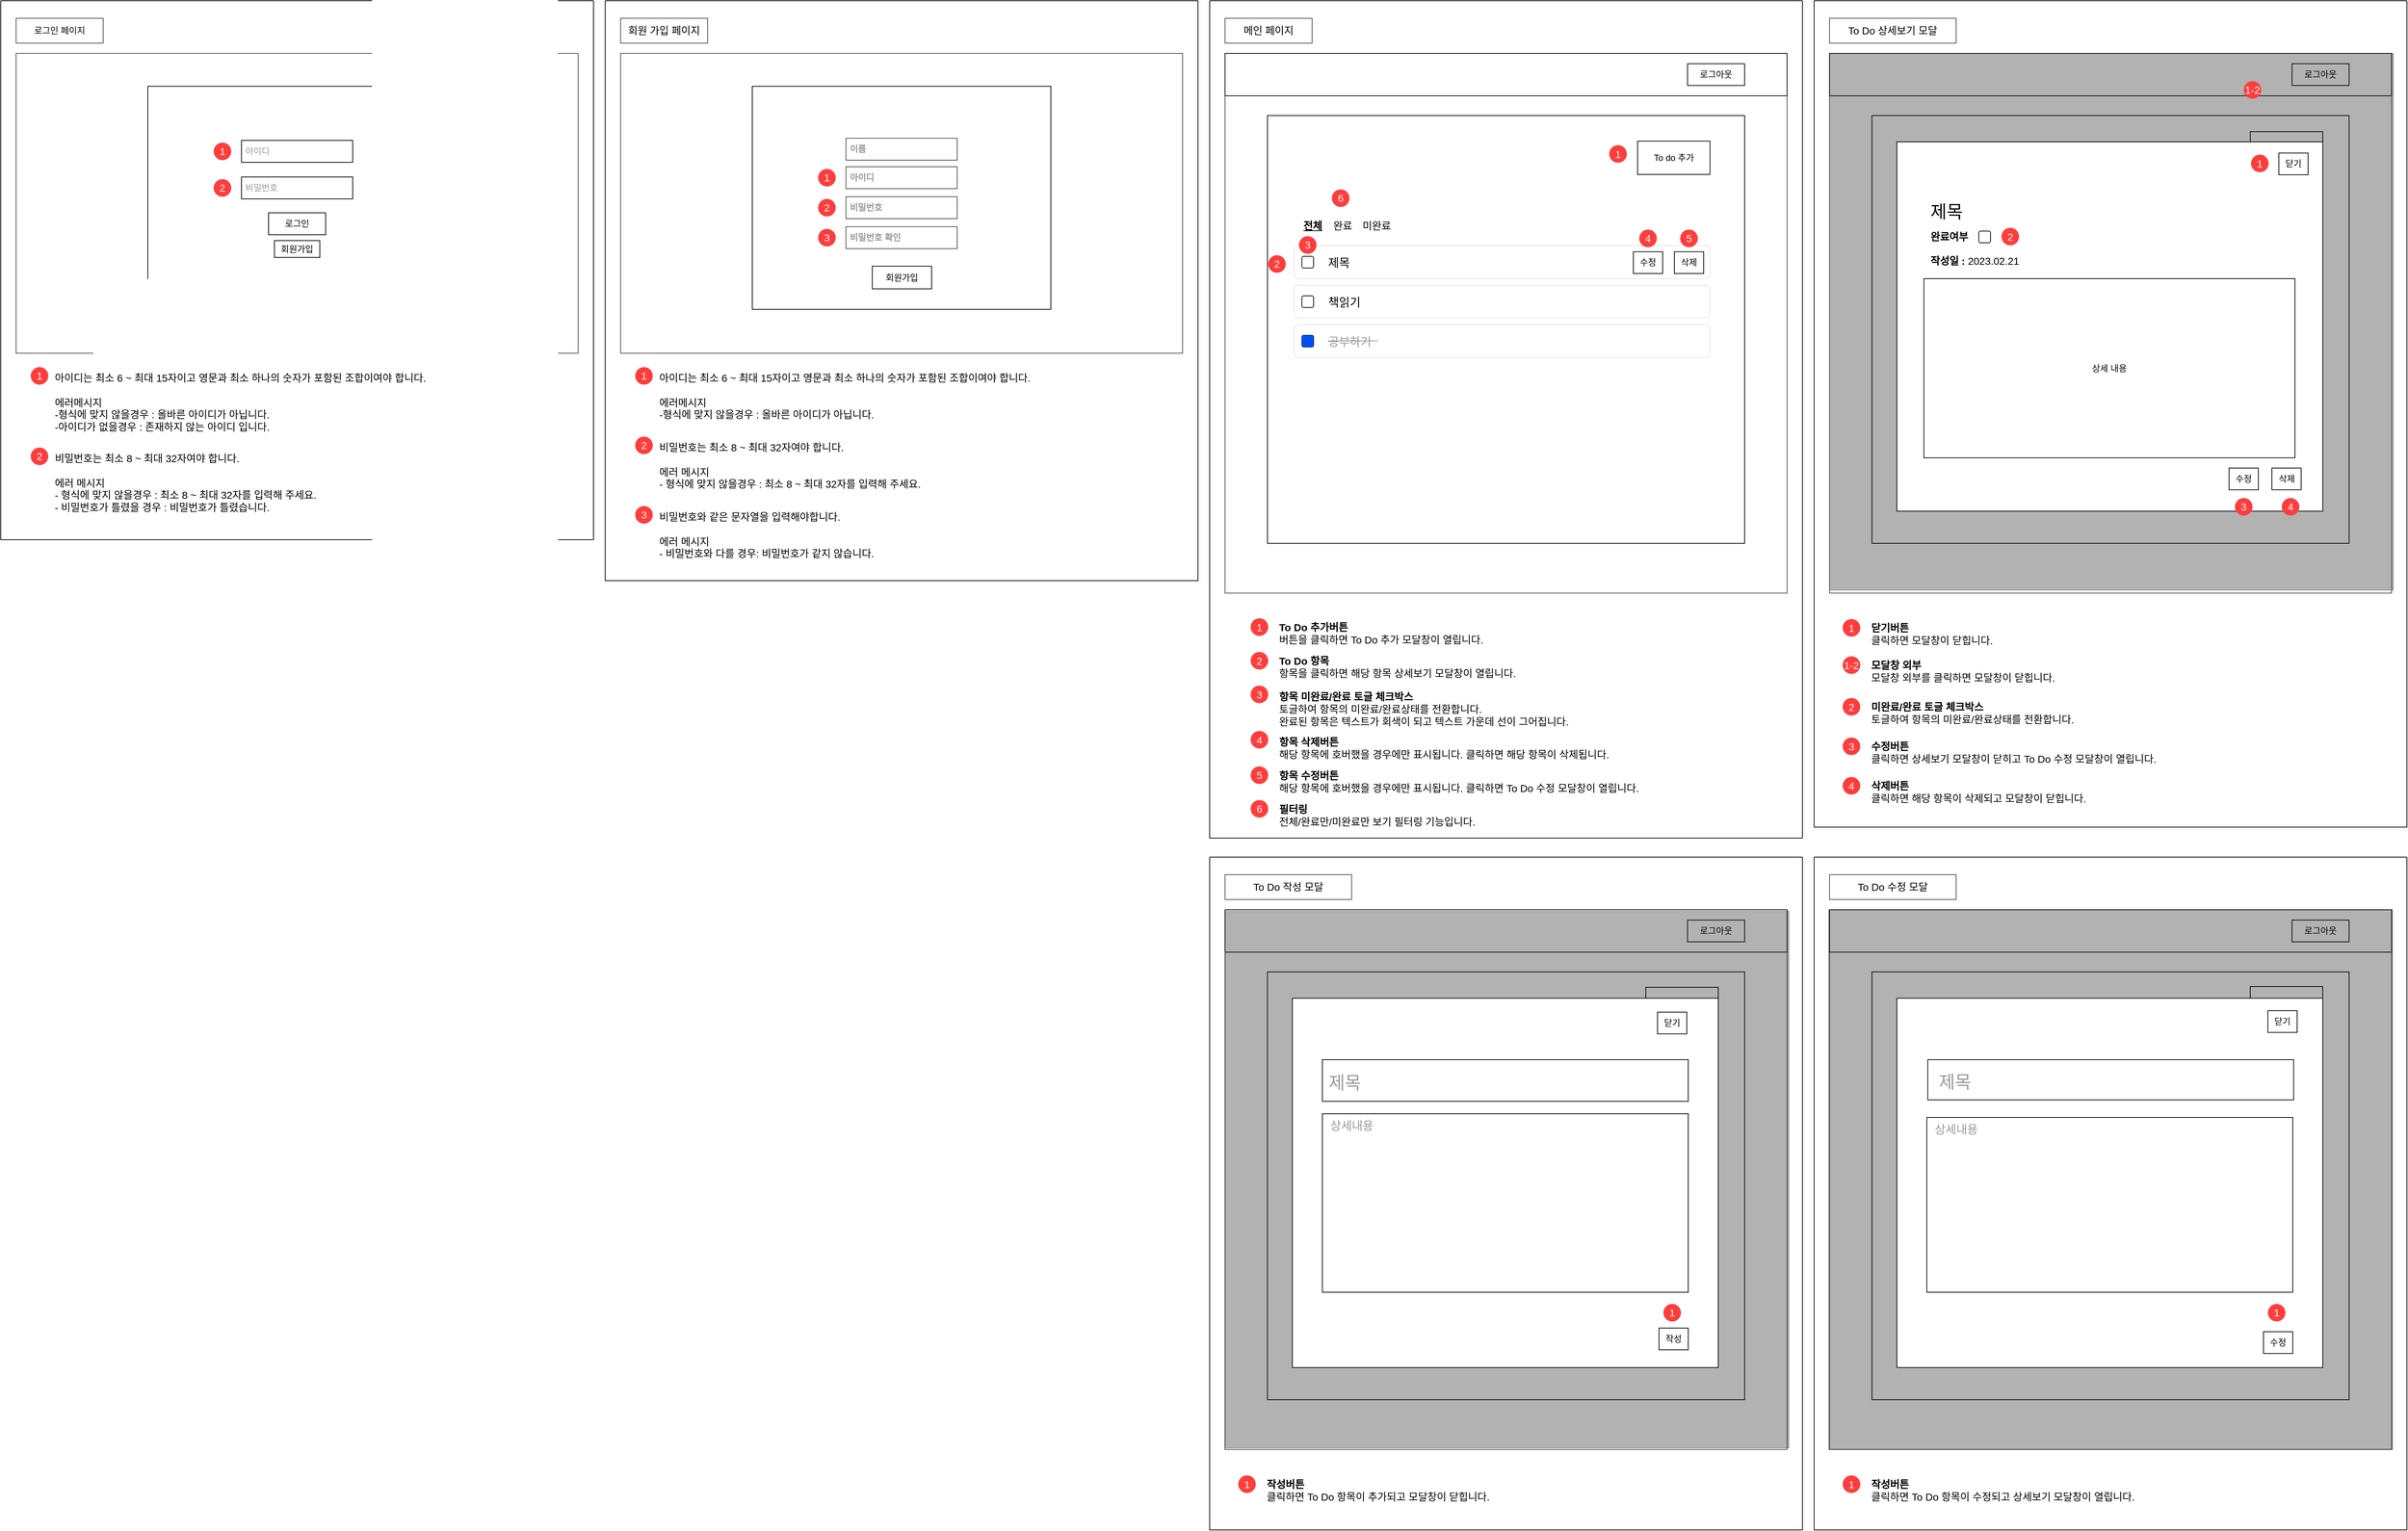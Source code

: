 <mxfile version="20.8.21" type="device"><diagram name="Page-1" id="f1b7ffb7-ca1e-a977-7cf5-a751b3c06c05"><mxGraphModel dx="4097" dy="2183" grid="0" gridSize="10" guides="1" tooltips="1" connect="1" arrows="1" fold="1" page="1" pageScale="1" pageWidth="826" pageHeight="1169" background="none" math="0" shadow="0"><root><mxCell id="0"/><mxCell id="1" parent="0"/><mxCell id="S_HtxXZYScUuEVgXzdAV-69" value="" style="swimlane;startSize=0;fillColor=#FFFFFF;" parent="1" vertex="1"><mxGeometry x="8" y="11" width="810" height="737" as="geometry"/></mxCell><mxCell id="S_HtxXZYScUuEVgXzdAV-88" value="" style="rounded=0;whiteSpace=wrap;html=1;strokeColor=#4D4D4D;fontSize=14;fontColor=#999999;fillColor=none;" parent="S_HtxXZYScUuEVgXzdAV-69" vertex="1"><mxGeometry x="21" y="72" width="768" height="410" as="geometry"/></mxCell><mxCell id="S_HtxXZYScUuEVgXzdAV-71" value="" style="rounded=0;whiteSpace=wrap;html=1;fillColor=none;" parent="S_HtxXZYScUuEVgXzdAV-69" vertex="1"><mxGeometry x="201" y="117" width="408" height="305" as="geometry"/></mxCell><mxCell id="S_HtxXZYScUuEVgXzdAV-84" value="&lt;font color=&quot;#999999&quot; style=&quot;font-size: 12px;&quot;&gt;&lt;span style=&quot;font-size: 12px;&quot;&gt;&amp;nbsp;아이디&lt;/span&gt;&lt;/font&gt;" style="rounded=0;whiteSpace=wrap;html=1;fillColor=none;align=left;strokeColor=#000000;fontSize=12;fontStyle=0" parent="S_HtxXZYScUuEVgXzdAV-69" vertex="1"><mxGeometry x="329" y="191" width="152" height="30" as="geometry"/></mxCell><mxCell id="S_HtxXZYScUuEVgXzdAV-85" value="&lt;font color=&quot;#999999&quot;&gt;&lt;span&gt;&amp;nbsp;비밀번호&lt;/span&gt;&lt;/font&gt;" style="rounded=0;whiteSpace=wrap;html=1;fillColor=none;align=left;strokeColor=#000000;fontStyle=0" parent="S_HtxXZYScUuEVgXzdAV-69" vertex="1"><mxGeometry x="329" y="241" width="152" height="30" as="geometry"/></mxCell><mxCell id="S_HtxXZYScUuEVgXzdAV-90" value="1" style="ellipse;whiteSpace=wrap;html=1;aspect=fixed;strokeColor=none;fontSize=14;fontColor=#FFFFFF;fillColor=#FF3D3D;" parent="S_HtxXZYScUuEVgXzdAV-69" vertex="1"><mxGeometry x="291" y="194" width="24" height="24" as="geometry"/></mxCell><mxCell id="S_HtxXZYScUuEVgXzdAV-92" value="2" style="ellipse;whiteSpace=wrap;html=1;aspect=fixed;strokeColor=none;fontSize=14;fontColor=#FFFFFF;fillColor=#FF3D3D;" parent="S_HtxXZYScUuEVgXzdAV-69" vertex="1"><mxGeometry x="291" y="244" width="24" height="24" as="geometry"/></mxCell><mxCell id="S_HtxXZYScUuEVgXzdAV-93" value="1" style="ellipse;whiteSpace=wrap;html=1;aspect=fixed;strokeColor=none;fontSize=14;fontColor=#FFFFFF;fillColor=#FF3D3D;" parent="S_HtxXZYScUuEVgXzdAV-69" vertex="1"><mxGeometry x="41" y="501" width="24" height="24" as="geometry"/></mxCell><mxCell id="S_HtxXZYScUuEVgXzdAV-95" value="아이디는 최소 6 ~ 최대 15자이고 영문과 최소 하나의 숫자가 포함된 조합이여야 합니다.&lt;br&gt;&lt;br&gt;에러메시지 &lt;br&gt;-형식에 맞지 않을경우 : 올바른 아이디가 아닙니다.&lt;br&gt;-아이디가 없을경우 : 존재하지 않는 아이디 입니다." style="text;html=1;align=left;verticalAlign=top;resizable=0;points=[];autosize=1;strokeColor=none;fillColor=none;fontSize=14;fontColor=#000000;" parent="S_HtxXZYScUuEVgXzdAV-69" vertex="1"><mxGeometry x="72" y="501" width="570" height="100" as="geometry"/></mxCell><mxCell id="S_HtxXZYScUuEVgXzdAV-96" value="2" style="ellipse;whiteSpace=wrap;html=1;aspect=fixed;strokeColor=none;fontSize=14;fontColor=#FFFFFF;fillColor=#FF3D3D;" parent="S_HtxXZYScUuEVgXzdAV-69" vertex="1"><mxGeometry x="41" y="611" width="24" height="24" as="geometry"/></mxCell><mxCell id="S_HtxXZYScUuEVgXzdAV-97" value="비밀번호는 최소 8 ~ 최대 32자여야 합니다.&lt;br&gt;&lt;br&gt;에러 메시지&lt;br&gt;- 형식에 맞지 않을경우 : 최소 8 ~ 최대 32자를 입력해 주세요.&lt;br&gt;- 비밀번호가 틀렸을 경우 : 비밀번호가 틀렸습니다." style="text;html=1;align=left;verticalAlign=top;resizable=0;points=[];autosize=1;strokeColor=none;fillColor=none;fontSize=14;fontColor=#000000;" parent="S_HtxXZYScUuEVgXzdAV-69" vertex="1"><mxGeometry x="72" y="611" width="400" height="100" as="geometry"/></mxCell><mxCell id="S_HtxXZYScUuEVgXzdAV-98" value="로그인 페이지" style="rounded=0;whiteSpace=wrap;html=1;strokeColor=#4D4D4D;fontSize=12;fontColor=#000000;fillColor=#FFFFFF;" parent="S_HtxXZYScUuEVgXzdAV-69" vertex="1"><mxGeometry x="21" y="24" width="119" height="34" as="geometry"/></mxCell><mxCell id="hO3YxK2DuTQ2zDuLT_XA-1" value="&lt;font&gt;&lt;span&gt;로그인&lt;/span&gt;&lt;/font&gt;" style="rounded=0;whiteSpace=wrap;html=1;fillColor=none;align=center;strokeColor=#000000;fontStyle=0;fontColor=#000000;" vertex="1" parent="S_HtxXZYScUuEVgXzdAV-69"><mxGeometry x="366" y="290" width="78" height="30" as="geometry"/></mxCell><mxCell id="hO3YxK2DuTQ2zDuLT_XA-2" value="&lt;font&gt;&lt;span&gt;회원가입&lt;/span&gt;&lt;/font&gt;" style="rounded=0;whiteSpace=wrap;html=1;fillColor=none;align=center;strokeColor=#000000;fontStyle=0;fontColor=#000000;" vertex="1" parent="S_HtxXZYScUuEVgXzdAV-69"><mxGeometry x="374" y="328" width="62" height="23" as="geometry"/></mxCell><mxCell id="S_HtxXZYScUuEVgXzdAV-101" value="" style="swimlane;startSize=0;fillColor=#FFFFFF;" parent="1" vertex="1"><mxGeometry x="834" y="11" width="810" height="793" as="geometry"/></mxCell><mxCell id="S_HtxXZYScUuEVgXzdAV-102" value="" style="rounded=0;whiteSpace=wrap;html=1;strokeColor=#4D4D4D;fontSize=14;fontColor=#999999;fillColor=none;" parent="S_HtxXZYScUuEVgXzdAV-101" vertex="1"><mxGeometry x="21" y="72" width="768" height="410" as="geometry"/></mxCell><mxCell id="S_HtxXZYScUuEVgXzdAV-103" value="" style="rounded=0;whiteSpace=wrap;html=1;fillColor=none;" parent="S_HtxXZYScUuEVgXzdAV-101" vertex="1"><mxGeometry x="201" y="117" width="408" height="305" as="geometry"/></mxCell><mxCell id="S_HtxXZYScUuEVgXzdAV-104" value="&lt;font color=&quot;#999999&quot;&gt;&lt;b&gt;&amp;nbsp;비밀번호&lt;/b&gt;&lt;/font&gt;" style="rounded=0;whiteSpace=wrap;html=1;fillColor=none;align=left;strokeColor=#4D4D4D;" parent="S_HtxXZYScUuEVgXzdAV-101" vertex="1"><mxGeometry x="329" y="268" width="152" height="30" as="geometry"/></mxCell><mxCell id="S_HtxXZYScUuEVgXzdAV-105" value="&lt;font color=&quot;#999999&quot;&gt;&lt;b&gt;&amp;nbsp;비밀번호 확인&lt;/b&gt;&lt;/font&gt;" style="rounded=0;whiteSpace=wrap;html=1;fillColor=none;align=left;strokeColor=#4D4D4D;" parent="S_HtxXZYScUuEVgXzdAV-101" vertex="1"><mxGeometry x="329" y="309" width="152" height="30" as="geometry"/></mxCell><mxCell id="S_HtxXZYScUuEVgXzdAV-107" value="1" style="ellipse;whiteSpace=wrap;html=1;aspect=fixed;strokeColor=none;fontSize=14;fontColor=#FFFFFF;fillColor=#FF3D3D;" parent="S_HtxXZYScUuEVgXzdAV-101" vertex="1"><mxGeometry x="291" y="230" width="24" height="24" as="geometry"/></mxCell><mxCell id="S_HtxXZYScUuEVgXzdAV-108" value="2" style="ellipse;whiteSpace=wrap;html=1;aspect=fixed;strokeColor=none;fontSize=14;fontColor=#FFFFFF;fillColor=#FF3D3D;" parent="S_HtxXZYScUuEVgXzdAV-101" vertex="1"><mxGeometry x="291" y="271" width="24" height="24" as="geometry"/></mxCell><mxCell id="S_HtxXZYScUuEVgXzdAV-109" value="1" style="ellipse;whiteSpace=wrap;html=1;aspect=fixed;strokeColor=none;fontSize=14;fontColor=#FFFFFF;fillColor=#FF3D3D;" parent="S_HtxXZYScUuEVgXzdAV-101" vertex="1"><mxGeometry x="41" y="501" width="24" height="24" as="geometry"/></mxCell><mxCell id="S_HtxXZYScUuEVgXzdAV-110" value="아이디는 최소 6 ~ 최대 15자이고 영문과 최소 하나의 숫자가 포함된 조합이여야 합니다.&lt;br&gt;&lt;br&gt;에러메시지 &lt;br&gt;-형식에 맞지 않을경우 : 올바른 아이디가 아닙니다." style="text;html=1;align=left;verticalAlign=top;resizable=0;points=[];autosize=1;strokeColor=none;fillColor=none;fontSize=14;fontColor=#000000;" parent="S_HtxXZYScUuEVgXzdAV-101" vertex="1"><mxGeometry x="72" y="501" width="562" height="79" as="geometry"/></mxCell><mxCell id="S_HtxXZYScUuEVgXzdAV-111" value="2" style="ellipse;whiteSpace=wrap;html=1;aspect=fixed;strokeColor=none;fontSize=14;fontColor=#FFFFFF;fillColor=#FF3D3D;" parent="S_HtxXZYScUuEVgXzdAV-101" vertex="1"><mxGeometry x="41" y="596" width="24" height="24" as="geometry"/></mxCell><mxCell id="S_HtxXZYScUuEVgXzdAV-112" value="비밀번호는 최소 8 ~ 최대 32자여야 합니다.&lt;br&gt;&lt;br&gt;에러 메시지&lt;br&gt;- 형식에 맞지 않을경우 : 최소 8 ~ 최대 32자를 입력해 주세요." style="text;html=1;align=left;verticalAlign=top;resizable=0;points=[];autosize=1;strokeColor=none;fillColor=none;fontSize=14;fontColor=#000000;" parent="S_HtxXZYScUuEVgXzdAV-101" vertex="1"><mxGeometry x="72" y="596" width="399" height="79" as="geometry"/></mxCell><mxCell id="S_HtxXZYScUuEVgXzdAV-113" value="회원 가입 페이지" style="rounded=0;whiteSpace=wrap;html=1;strokeColor=#4D4D4D;fontSize=14;fontColor=#000000;fillColor=#FFFFFF;" parent="S_HtxXZYScUuEVgXzdAV-101" vertex="1"><mxGeometry x="21" y="24" width="119" height="34" as="geometry"/></mxCell><mxCell id="S_HtxXZYScUuEVgXzdAV-115" value="&lt;font color=&quot;#999999&quot;&gt;&lt;b&gt;&amp;nbsp;아이디&lt;/b&gt;&lt;/font&gt;" style="rounded=0;whiteSpace=wrap;html=1;fillColor=none;align=left;strokeColor=#4D4D4D;" parent="S_HtxXZYScUuEVgXzdAV-101" vertex="1"><mxGeometry x="329" y="227" width="152" height="30" as="geometry"/></mxCell><mxCell id="S_HtxXZYScUuEVgXzdAV-116" value="&lt;font color=&quot;#999999&quot;&gt;&lt;b&gt;&amp;nbsp;이름&lt;/b&gt;&lt;/font&gt;" style="rounded=0;whiteSpace=wrap;html=1;fillColor=none;align=left;strokeColor=#4D4D4D;" parent="S_HtxXZYScUuEVgXzdAV-101" vertex="1"><mxGeometry x="329" y="188" width="152" height="30" as="geometry"/></mxCell><mxCell id="S_HtxXZYScUuEVgXzdAV-117" value="3" style="ellipse;whiteSpace=wrap;html=1;aspect=fixed;strokeColor=none;fontSize=14;fontColor=#FFFFFF;fillColor=#FF3D3D;" parent="S_HtxXZYScUuEVgXzdAV-101" vertex="1"><mxGeometry x="291" y="312" width="24" height="24" as="geometry"/></mxCell><mxCell id="S_HtxXZYScUuEVgXzdAV-118" value="3" style="ellipse;whiteSpace=wrap;html=1;aspect=fixed;strokeColor=none;fontSize=14;fontColor=#FFFFFF;fillColor=#FF3D3D;" parent="S_HtxXZYScUuEVgXzdAV-101" vertex="1"><mxGeometry x="41" y="691" width="24" height="24" as="geometry"/></mxCell><mxCell id="S_HtxXZYScUuEVgXzdAV-119" value="비밀번호와 같은 문자열을 입력해야합니다.&lt;br&gt;&lt;br&gt;에러 메시지&lt;br&gt;- 비밀번호와 다를 경우: 비밀번호가 같지 않습니다." style="text;html=1;align=left;verticalAlign=top;resizable=0;points=[];autosize=1;strokeColor=none;fillColor=none;fontSize=14;fontColor=#000000;" parent="S_HtxXZYScUuEVgXzdAV-101" vertex="1"><mxGeometry x="72" y="691" width="334" height="79" as="geometry"/></mxCell><mxCell id="hO3YxK2DuTQ2zDuLT_XA-3" value="&lt;font&gt;&lt;span&gt;회원가입&lt;/span&gt;&lt;/font&gt;" style="rounded=0;whiteSpace=wrap;html=1;fillColor=none;align=center;strokeColor=#000000;fontStyle=0;fontColor=#000000;" vertex="1" parent="S_HtxXZYScUuEVgXzdAV-101"><mxGeometry x="365" y="363" width="81" height="31" as="geometry"/></mxCell><mxCell id="S_HtxXZYScUuEVgXzdAV-120" value="" style="swimlane;startSize=0;fillColor=#FFFFFF;" parent="1" vertex="1"><mxGeometry x="1660" y="11" width="810" height="1145" as="geometry"/></mxCell><mxCell id="S_HtxXZYScUuEVgXzdAV-121" value="" style="rounded=0;whiteSpace=wrap;html=1;strokeColor=#4D4D4D;fontSize=14;fontColor=#999999;fillColor=none;" parent="S_HtxXZYScUuEVgXzdAV-120" vertex="1"><mxGeometry x="21" y="72" width="768" height="738" as="geometry"/></mxCell><mxCell id="S_HtxXZYScUuEVgXzdAV-122" value="" style="rounded=0;whiteSpace=wrap;html=1;fillColor=none;" parent="S_HtxXZYScUuEVgXzdAV-120" vertex="1"><mxGeometry x="21" y="72" width="768" height="58" as="geometry"/></mxCell><mxCell id="S_HtxXZYScUuEVgXzdAV-132" value="메인 페이지" style="rounded=0;whiteSpace=wrap;html=1;strokeColor=#4D4D4D;fontSize=14;fontColor=#000000;fillColor=#FFFFFF;" parent="S_HtxXZYScUuEVgXzdAV-120" vertex="1"><mxGeometry x="21" y="24" width="119" height="34" as="geometry"/></mxCell><mxCell id="S_HtxXZYScUuEVgXzdAV-138" value="" style="rounded=0;whiteSpace=wrap;html=1;fillColor=none;" parent="S_HtxXZYScUuEVgXzdAV-120" vertex="1"><mxGeometry x="79" y="157" width="652" height="585" as="geometry"/></mxCell><mxCell id="S_HtxXZYScUuEVgXzdAV-144" value="1" style="ellipse;whiteSpace=wrap;html=1;aspect=fixed;strokeColor=none;fontSize=14;fontColor=#FFFFFF;fillColor=#FF3D3D;" parent="S_HtxXZYScUuEVgXzdAV-120" vertex="1"><mxGeometry x="546" y="197.5" width="24" height="24" as="geometry"/></mxCell><mxCell id="S_HtxXZYScUuEVgXzdAV-145" value="2" style="ellipse;whiteSpace=wrap;html=1;aspect=fixed;strokeColor=none;fontSize=14;fontColor=#FFFFFF;fillColor=#FF3D3D;" parent="S_HtxXZYScUuEVgXzdAV-120" vertex="1"><mxGeometry x="80" y="348" width="24" height="24" as="geometry"/></mxCell><mxCell id="S_HtxXZYScUuEVgXzdAV-154" value="1" style="ellipse;whiteSpace=wrap;html=1;aspect=fixed;strokeColor=none;fontSize=14;fontColor=#FFFFFF;fillColor=#FF3D3D;" parent="S_HtxXZYScUuEVgXzdAV-120" vertex="1"><mxGeometry x="56" y="844.5" width="24" height="24" as="geometry"/></mxCell><mxCell id="S_HtxXZYScUuEVgXzdAV-155" value="&lt;b&gt;To Do 추가버튼&lt;/b&gt;&lt;br&gt;버튼을 클릭하면 To Do 추가 모달창이 열립니다." style="text;html=1;align=left;verticalAlign=top;resizable=0;points=[];autosize=1;strokeColor=none;fillColor=none;fontSize=14;fontColor=#000000;" parent="S_HtxXZYScUuEVgXzdAV-120" vertex="1"><mxGeometry x="93" y="842" width="316" height="46" as="geometry"/></mxCell><mxCell id="S_HtxXZYScUuEVgXzdAV-156" value="2" style="ellipse;whiteSpace=wrap;html=1;aspect=fixed;strokeColor=none;fontSize=14;fontColor=#FFFFFF;fillColor=#FF3D3D;" parent="S_HtxXZYScUuEVgXzdAV-120" vertex="1"><mxGeometry x="56" y="890.5" width="24" height="24" as="geometry"/></mxCell><mxCell id="S_HtxXZYScUuEVgXzdAV-157" value="&lt;b&gt;To Do 항목&lt;/b&gt;&lt;br&gt;항목을 클릭하면 해당 항목 상세보기 모달창이 열립니다." style="text;html=1;align=left;verticalAlign=top;resizable=0;points=[];autosize=1;strokeColor=none;fillColor=none;fontSize=14;fontColor=#000000;" parent="S_HtxXZYScUuEVgXzdAV-120" vertex="1"><mxGeometry x="93" y="888" width="367" height="46" as="geometry"/></mxCell><mxCell id="S_HtxXZYScUuEVgXzdAV-158" value="3" style="ellipse;whiteSpace=wrap;html=1;aspect=fixed;strokeColor=none;fontSize=14;fontColor=#FFFFFF;fillColor=#FF3D3D;" parent="S_HtxXZYScUuEVgXzdAV-120" vertex="1"><mxGeometry x="56" y="936.5" width="24" height="24" as="geometry"/></mxCell><mxCell id="S_HtxXZYScUuEVgXzdAV-159" value="&lt;b&gt;항목 미완료/완료 토글 체크박스&lt;/b&gt;&lt;br&gt;토글하여 항목의 미완료/완료상태를 전환합니다. &lt;br&gt;완료된 항목은 텍스트가 회색이 되고 텍스트 가운데 선이 그어집니다." style="text;html=1;align=left;verticalAlign=top;resizable=0;points=[];autosize=1;strokeColor=none;fillColor=none;fontSize=14;fontColor=#000000;" parent="S_HtxXZYScUuEVgXzdAV-120" vertex="1"><mxGeometry x="93" y="936.5" width="445" height="62" as="geometry"/></mxCell><mxCell id="S_HtxXZYScUuEVgXzdAV-160" value="4" style="ellipse;whiteSpace=wrap;html=1;aspect=fixed;strokeColor=none;fontSize=14;fontColor=#FFFFFF;fillColor=#FF3D3D;" parent="S_HtxXZYScUuEVgXzdAV-120" vertex="1"><mxGeometry x="56" y="998.5" width="24" height="24" as="geometry"/></mxCell><mxCell id="S_HtxXZYScUuEVgXzdAV-161" value="&lt;b&gt;항목 삭제버튼&lt;/b&gt;&lt;br&gt;해당 항목에 호버했을 경우에만 표시됩니다. 클릭하면 해당 항목이 삭제됩니다." style="text;html=1;align=left;verticalAlign=top;resizable=0;points=[];autosize=1;strokeColor=none;fillColor=none;fontSize=14;fontColor=#000000;" parent="S_HtxXZYScUuEVgXzdAV-120" vertex="1"><mxGeometry x="93" y="998.5" width="505" height="46" as="geometry"/></mxCell><mxCell id="S_HtxXZYScUuEVgXzdAV-304" value="&lt;b&gt;전체&lt;/b&gt;" style="text;html=1;align=left;verticalAlign=top;resizable=0;points=[];autosize=1;strokeColor=none;fillColor=none;fontSize=14;fontColor=#000000;fontStyle=4" parent="S_HtxXZYScUuEVgXzdAV-120" vertex="1"><mxGeometry x="126" y="293" width="46" height="29" as="geometry"/></mxCell><mxCell id="S_HtxXZYScUuEVgXzdAV-307" value="&lt;span&gt;완료&lt;/span&gt;" style="text;html=1;align=left;verticalAlign=top;resizable=0;points=[];autosize=1;strokeColor=none;fillColor=none;fontSize=14;fontColor=#000000;fontStyle=0" parent="S_HtxXZYScUuEVgXzdAV-120" vertex="1"><mxGeometry x="167" y="293" width="46" height="29" as="geometry"/></mxCell><mxCell id="S_HtxXZYScUuEVgXzdAV-308" value="&lt;span&gt;미완료&lt;/span&gt;" style="text;html=1;align=left;verticalAlign=top;resizable=0;points=[];autosize=1;strokeColor=none;fillColor=none;fontSize=14;fontColor=#000000;fontStyle=0" parent="S_HtxXZYScUuEVgXzdAV-120" vertex="1"><mxGeometry x="207" y="293" width="60" height="29" as="geometry"/></mxCell><mxCell id="S_HtxXZYScUuEVgXzdAV-313" value="" style="rounded=1;whiteSpace=wrap;html=1;fillColor=default;align=left;strokeColor=#E6E6E6;shadow=0;" parent="S_HtxXZYScUuEVgXzdAV-120" vertex="1"><mxGeometry x="115.25" y="335" width="568.5" height="45" as="geometry"/></mxCell><mxCell id="S_HtxXZYScUuEVgXzdAV-152" value="4" style="ellipse;whiteSpace=wrap;html=1;aspect=fixed;strokeColor=none;fontSize=14;fontColor=#FFFFFF;fillColor=#FF3D3D;" parent="S_HtxXZYScUuEVgXzdAV-120" vertex="1"><mxGeometry x="587" y="313" width="24" height="24" as="geometry"/></mxCell><mxCell id="S_HtxXZYScUuEVgXzdAV-153" value="5" style="ellipse;whiteSpace=wrap;html=1;aspect=fixed;strokeColor=none;fontSize=14;fontColor=#FFFFFF;fillColor=#FF3D3D;" parent="S_HtxXZYScUuEVgXzdAV-120" vertex="1"><mxGeometry x="643" y="313" width="24" height="24" as="geometry"/></mxCell><mxCell id="S_HtxXZYScUuEVgXzdAV-310" value="" style="rounded=1;whiteSpace=wrap;html=1;fillColor=none;align=left;aspect=fixed;" parent="S_HtxXZYScUuEVgXzdAV-120" vertex="1"><mxGeometry x="126" y="349.5" width="16" height="16" as="geometry"/></mxCell><mxCell id="S_HtxXZYScUuEVgXzdAV-314" value="" style="rounded=1;whiteSpace=wrap;html=1;fillColor=default;align=left;strokeColor=#E6E6E6;" parent="S_HtxXZYScUuEVgXzdAV-120" vertex="1"><mxGeometry x="115.25" y="389" width="568.5" height="45" as="geometry"/></mxCell><mxCell id="S_HtxXZYScUuEVgXzdAV-315" value="" style="rounded=1;whiteSpace=wrap;html=1;fillColor=default;align=left;strokeColor=#E6E6E6;" parent="S_HtxXZYScUuEVgXzdAV-120" vertex="1"><mxGeometry x="115.25" y="443" width="568.5" height="45" as="geometry"/></mxCell><mxCell id="S_HtxXZYScUuEVgXzdAV-316" value="" style="rounded=1;whiteSpace=wrap;html=1;fillColor=none;align=left;aspect=fixed;" parent="S_HtxXZYScUuEVgXzdAV-120" vertex="1"><mxGeometry x="126" y="403.5" width="16" height="16" as="geometry"/></mxCell><mxCell id="S_HtxXZYScUuEVgXzdAV-317" value="" style="rounded=1;whiteSpace=wrap;html=1;fillColor=#0050ef;align=left;aspect=fixed;fontColor=#ffffff;strokeColor=#001DBC;" parent="S_HtxXZYScUuEVgXzdAV-120" vertex="1"><mxGeometry x="126" y="457.5" width="16" height="16" as="geometry"/></mxCell><mxCell id="S_HtxXZYScUuEVgXzdAV-318" value="제목" style="text;html=1;strokeColor=none;fillColor=none;align=left;verticalAlign=middle;whiteSpace=wrap;rounded=0;fontSize=16;fontColor=#000000;labelBorderColor=none;" parent="S_HtxXZYScUuEVgXzdAV-120" vertex="1"><mxGeometry x="160" y="343" width="60" height="30" as="geometry"/></mxCell><mxCell id="S_HtxXZYScUuEVgXzdAV-319" value="책읽기" style="text;html=1;strokeColor=none;fillColor=none;align=left;verticalAlign=middle;whiteSpace=wrap;rounded=0;fontSize=16;fontColor=#000000;labelBorderColor=none;" parent="S_HtxXZYScUuEVgXzdAV-120" vertex="1"><mxGeometry x="160" y="396.5" width="60" height="30" as="geometry"/></mxCell><mxCell id="S_HtxXZYScUuEVgXzdAV-320" value="공부하기" style="text;html=1;strokeColor=none;fillColor=none;align=left;verticalAlign=middle;whiteSpace=wrap;rounded=0;fontSize=16;fontColor=#999999;labelBorderColor=none;" parent="S_HtxXZYScUuEVgXzdAV-120" vertex="1"><mxGeometry x="160" y="450.5" width="76" height="30" as="geometry"/></mxCell><mxCell id="S_HtxXZYScUuEVgXzdAV-321" value="3" style="ellipse;whiteSpace=wrap;html=1;aspect=fixed;strokeColor=none;fontSize=14;fontColor=#FFFFFF;fillColor=#FF3D3D;" parent="S_HtxXZYScUuEVgXzdAV-120" vertex="1"><mxGeometry x="122" y="322" width="24" height="24" as="geometry"/></mxCell><mxCell id="S_HtxXZYScUuEVgXzdAV-324" value="" style="endArrow=none;html=1;rounded=0;fontSize=16;fontColor=#999999;labelBorderColor=none;strokeColor=#999999;entryX=0.921;entryY=0.486;entryDx=0;entryDy=0;entryPerimeter=0;" parent="S_HtxXZYScUuEVgXzdAV-120" target="S_HtxXZYScUuEVgXzdAV-320" edge="1"><mxGeometry width="50" height="50" relative="1" as="geometry"><mxPoint x="161.5" y="465.08" as="sourcePoint"/><mxPoint x="218.5" y="465.08" as="targetPoint"/></mxGeometry></mxCell><mxCell id="S_HtxXZYScUuEVgXzdAV-325" value="6" style="ellipse;whiteSpace=wrap;html=1;aspect=fixed;strokeColor=none;fontSize=14;fontColor=#FFFFFF;fillColor=#FF3D3D;" parent="S_HtxXZYScUuEVgXzdAV-120" vertex="1"><mxGeometry x="167" y="258" width="24" height="24" as="geometry"/></mxCell><mxCell id="S_HtxXZYScUuEVgXzdAV-326" value="5" style="ellipse;whiteSpace=wrap;html=1;aspect=fixed;strokeColor=none;fontSize=14;fontColor=#FFFFFF;fillColor=#FF3D3D;" parent="S_HtxXZYScUuEVgXzdAV-120" vertex="1"><mxGeometry x="56" y="1047" width="24" height="24" as="geometry"/></mxCell><mxCell id="S_HtxXZYScUuEVgXzdAV-327" value="&lt;b&gt;항목 수정버튼&lt;/b&gt;&lt;br&gt;해당 항목에 호버했을 경우에만 표시됩니다. 클릭하면 To Do 수정 모달창이 열립니다." style="text;html=1;align=left;verticalAlign=top;resizable=0;points=[];autosize=1;strokeColor=none;fillColor=none;fontSize=14;fontColor=#000000;" parent="S_HtxXZYScUuEVgXzdAV-120" vertex="1"><mxGeometry x="93" y="1044.5" width="545" height="46" as="geometry"/></mxCell><mxCell id="S_HtxXZYScUuEVgXzdAV-328" value="6" style="ellipse;whiteSpace=wrap;html=1;aspect=fixed;strokeColor=none;fontSize=14;fontColor=#FFFFFF;fillColor=#FF3D3D;" parent="S_HtxXZYScUuEVgXzdAV-120" vertex="1"><mxGeometry x="56" y="1093" width="24" height="24" as="geometry"/></mxCell><mxCell id="S_HtxXZYScUuEVgXzdAV-329" value="&lt;b&gt;필터링&lt;/b&gt;&lt;br&gt;전체/완료만/미완료만 보기 필터링 기능입니다." style="text;html=1;align=left;verticalAlign=top;resizable=0;points=[];autosize=1;strokeColor=none;fillColor=none;fontSize=14;fontColor=#000000;" parent="S_HtxXZYScUuEVgXzdAV-120" vertex="1"><mxGeometry x="93" y="1090.5" width="307" height="46" as="geometry"/></mxCell><mxCell id="hO3YxK2DuTQ2zDuLT_XA-4" value="To do 추가" style="rounded=0;whiteSpace=wrap;html=1;fillColor=none;align=center;strokeColor=#000000;fontStyle=0;fontColor=#000000;" vertex="1" parent="S_HtxXZYScUuEVgXzdAV-120"><mxGeometry x="584.75" y="192" width="99" height="45.5" as="geometry"/></mxCell><mxCell id="hO3YxK2DuTQ2zDuLT_XA-5" value="로그아웃" style="rounded=0;whiteSpace=wrap;html=1;fillColor=none;align=center;strokeColor=#000000;fontStyle=0;fontColor=#000000;" vertex="1" parent="S_HtxXZYScUuEVgXzdAV-120"><mxGeometry x="653" y="86.13" width="78" height="29.75" as="geometry"/></mxCell><mxCell id="hO3YxK2DuTQ2zDuLT_XA-6" value="수정" style="rounded=0;whiteSpace=wrap;html=1;fillColor=none;align=center;strokeColor=#000000;fontStyle=0;fontColor=#000000;" vertex="1" parent="S_HtxXZYScUuEVgXzdAV-120"><mxGeometry x="579" y="343.25" width="40" height="29.75" as="geometry"/></mxCell><mxCell id="hO3YxK2DuTQ2zDuLT_XA-7" value="삭제" style="rounded=0;whiteSpace=wrap;html=1;fillColor=none;align=center;strokeColor=#000000;fontStyle=0;fontColor=#000000;" vertex="1" parent="S_HtxXZYScUuEVgXzdAV-120"><mxGeometry x="635" y="343.25" width="40" height="29.75" as="geometry"/></mxCell><mxCell id="S_HtxXZYScUuEVgXzdAV-186" value="" style="swimlane;startSize=0;fillColor=#FFFFFF;align=left;" parent="1" vertex="1"><mxGeometry x="2486" y="11" width="810" height="1130" as="geometry"/></mxCell><mxCell id="S_HtxXZYScUuEVgXzdAV-210" value="" style="rounded=0;whiteSpace=wrap;html=1;fillColor=#000000;opacity=30;" parent="S_HtxXZYScUuEVgXzdAV-186" vertex="1"><mxGeometry x="21" y="72" width="770.5" height="734" as="geometry"/></mxCell><mxCell id="hO3YxK2DuTQ2zDuLT_XA-49" value="To do 추가" style="rounded=0;whiteSpace=wrap;html=1;fillColor=none;align=center;strokeColor=#000000;fontStyle=0;fontColor=#000000;" vertex="1" parent="S_HtxXZYScUuEVgXzdAV-186"><mxGeometry x="596" y="179" width="99" height="45.5" as="geometry"/></mxCell><mxCell id="S_HtxXZYScUuEVgXzdAV-187" value="" style="rounded=0;whiteSpace=wrap;html=1;strokeColor=#4D4D4D;fontSize=14;fontColor=#999999;fillColor=none;" parent="S_HtxXZYScUuEVgXzdAV-186" vertex="1"><mxGeometry x="21" y="72" width="768" height="738" as="geometry"/></mxCell><mxCell id="S_HtxXZYScUuEVgXzdAV-188" value="" style="rounded=0;whiteSpace=wrap;html=1;fillColor=none;" parent="S_HtxXZYScUuEVgXzdAV-186" vertex="1"><mxGeometry x="21" y="72" width="768" height="58" as="geometry"/></mxCell><mxCell id="S_HtxXZYScUuEVgXzdAV-190" value="To Do 상세보기 모달" style="rounded=0;whiteSpace=wrap;html=1;strokeColor=#4D4D4D;fontSize=14;fontColor=#000000;fillColor=#FFFFFF;" parent="S_HtxXZYScUuEVgXzdAV-186" vertex="1"><mxGeometry x="21" y="24" width="173" height="34" as="geometry"/></mxCell><mxCell id="S_HtxXZYScUuEVgXzdAV-191" value="" style="rounded=0;whiteSpace=wrap;html=1;fillColor=none;" parent="S_HtxXZYScUuEVgXzdAV-186" vertex="1"><mxGeometry x="79" y="157" width="652" height="585" as="geometry"/></mxCell><mxCell id="S_HtxXZYScUuEVgXzdAV-192" value="&amp;nbsp; 제목" style="rounded=0;whiteSpace=wrap;html=1;fillColor=none;align=left;" parent="S_HtxXZYScUuEVgXzdAV-186" vertex="1"><mxGeometry x="121.5" y="270" width="567" height="45" as="geometry"/></mxCell><mxCell id="S_HtxXZYScUuEVgXzdAV-196" value="&lt;span style=&quot;font-size: 14px;&quot;&gt;삭제&lt;/span&gt;" style="strokeWidth=1;shadow=0;dashed=0;align=center;html=1;shape=mxgraph.mockup.buttons.button;strokeColor=#B20000;mainText=;buttonStyle=round;fontSize=17;fontStyle=1;fillColor=#e51400;whiteSpace=wrap;fontColor=#ffffff;" parent="S_HtxXZYScUuEVgXzdAV-186" vertex="1"><mxGeometry x="631" y="277" width="46" height="31" as="geometry"/></mxCell><mxCell id="S_HtxXZYScUuEVgXzdAV-197" value="&lt;span style=&quot;font-size: 14px;&quot;&gt;수정&lt;/span&gt;" style="strokeWidth=1;shadow=0;dashed=0;align=center;html=1;shape=mxgraph.mockup.buttons.button;strokeColor=#006EAF;fontColor=#ffffff;mainText=;buttonStyle=round;fontSize=17;fontStyle=1;fillColor=#1ba1e2;whiteSpace=wrap;" parent="S_HtxXZYScUuEVgXzdAV-186" vertex="1"><mxGeometry x="575" y="277" width="46" height="31" as="geometry"/></mxCell><mxCell id="S_HtxXZYScUuEVgXzdAV-198" value="&amp;nbsp; 책읽기" style="rounded=0;whiteSpace=wrap;html=1;fillColor=none;align=left;" parent="S_HtxXZYScUuEVgXzdAV-186" vertex="1"><mxGeometry x="121.5" y="329" width="567" height="45" as="geometry"/></mxCell><mxCell id="S_HtxXZYScUuEVgXzdAV-199" value="&amp;nbsp; 공부하기" style="rounded=0;whiteSpace=wrap;html=1;fillColor=none;align=left;" parent="S_HtxXZYScUuEVgXzdAV-186" vertex="1"><mxGeometry x="121.5" y="395" width="567" height="45" as="geometry"/></mxCell><mxCell id="S_HtxXZYScUuEVgXzdAV-211" value="" style="rounded=0;whiteSpace=wrap;html=1;fillColor=default;" parent="S_HtxXZYScUuEVgXzdAV-186" vertex="1"><mxGeometry x="113" y="193" width="582" height="505" as="geometry"/></mxCell><mxCell id="S_HtxXZYScUuEVgXzdAV-212" value="&lt;font style=&quot;font-size: 24px;&quot;&gt;제목&lt;/font&gt;" style="text;html=1;align=left;verticalAlign=middle;resizable=0;points=[];autosize=1;strokeColor=none;fillColor=none;fontSize=32;fontColor=#000000;" parent="S_HtxXZYScUuEVgXzdAV-186" vertex="1"><mxGeometry x="157" y="260.5" width="66" height="50" as="geometry"/></mxCell><mxCell id="S_HtxXZYScUuEVgXzdAV-216" value="&lt;b&gt;작성일 : &lt;/b&gt;2023.02.21" style="text;html=1;align=left;verticalAlign=top;resizable=0;points=[];autosize=1;strokeColor=none;fillColor=none;fontSize=14;fontColor=#000000;" parent="S_HtxXZYScUuEVgXzdAV-186" vertex="1"><mxGeometry x="157" y="341" width="143" height="29" as="geometry"/></mxCell><mxCell id="S_HtxXZYScUuEVgXzdAV-217" value="&lt;b&gt;완료여부&lt;/b&gt;" style="text;html=1;align=left;verticalAlign=top;resizable=0;points=[];autosize=1;strokeColor=none;fillColor=none;fontSize=14;fontColor=#000000;" parent="S_HtxXZYScUuEVgXzdAV-186" vertex="1"><mxGeometry x="157" y="308" width="74" height="29" as="geometry"/></mxCell><mxCell id="S_HtxXZYScUuEVgXzdAV-218" value="" style="rounded=1;whiteSpace=wrap;html=1;fillColor=none;align=left;aspect=fixed;" parent="S_HtxXZYScUuEVgXzdAV-186" vertex="1"><mxGeometry x="225" y="315" width="16" height="16" as="geometry"/></mxCell><mxCell id="S_HtxXZYScUuEVgXzdAV-221" value="3" style="ellipse;whiteSpace=wrap;html=1;aspect=fixed;strokeColor=none;fontSize=14;fontColor=#FFFFFF;fillColor=#FF3D3D;" parent="S_HtxXZYScUuEVgXzdAV-186" vertex="1"><mxGeometry x="39" y="1007.5" width="24" height="24" as="geometry"/></mxCell><mxCell id="S_HtxXZYScUuEVgXzdAV-222" value="&lt;b&gt;수정버튼&lt;/b&gt;&lt;br&gt;클릭하면 상세보기 모달창이 닫히고 To Do 수정 모달창이 열립니다." style="text;html=1;align=left;verticalAlign=top;resizable=0;points=[];autosize=1;strokeColor=none;fillColor=none;fontSize=14;fontColor=#000000;" parent="S_HtxXZYScUuEVgXzdAV-186" vertex="1"><mxGeometry x="76" y="1005" width="436" height="46" as="geometry"/></mxCell><mxCell id="S_HtxXZYScUuEVgXzdAV-223" value="4" style="ellipse;whiteSpace=wrap;html=1;aspect=fixed;strokeColor=none;fontSize=14;fontColor=#FFFFFF;fillColor=#FF3D3D;" parent="S_HtxXZYScUuEVgXzdAV-186" vertex="1"><mxGeometry x="39" y="1061.5" width="24" height="24" as="geometry"/></mxCell><mxCell id="S_HtxXZYScUuEVgXzdAV-224" value="&lt;b&gt;삭제버튼&lt;/b&gt;&lt;br&gt;클릭하면 해당 항목이 삭제되고 모달창이 닫힙니다." style="text;html=1;align=left;verticalAlign=top;resizable=0;points=[];autosize=1;strokeColor=none;fillColor=none;fontSize=14;fontColor=#000000;" parent="S_HtxXZYScUuEVgXzdAV-186" vertex="1"><mxGeometry x="76" y="1059" width="335" height="46" as="geometry"/></mxCell><mxCell id="S_HtxXZYScUuEVgXzdAV-225" value="1" style="ellipse;whiteSpace=wrap;html=1;aspect=fixed;strokeColor=none;fontSize=14;fontColor=#FFFFFF;fillColor=#FF3D3D;" parent="S_HtxXZYScUuEVgXzdAV-186" vertex="1"><mxGeometry x="597" y="210.5" width="24" height="24" as="geometry"/></mxCell><mxCell id="S_HtxXZYScUuEVgXzdAV-226" value="2" style="ellipse;whiteSpace=wrap;html=1;aspect=fixed;strokeColor=none;fontSize=14;fontColor=#FFFFFF;fillColor=#FF3D3D;" parent="S_HtxXZYScUuEVgXzdAV-186" vertex="1"><mxGeometry x="256" y="310.5" width="24" height="24" as="geometry"/></mxCell><mxCell id="S_HtxXZYScUuEVgXzdAV-227" value="1-2" style="ellipse;whiteSpace=wrap;html=1;aspect=fixed;strokeColor=none;fontSize=14;fontColor=#FFFFFF;fillColor=#FF3D3D;" parent="S_HtxXZYScUuEVgXzdAV-186" vertex="1"><mxGeometry x="587" y="110" width="24" height="24" as="geometry"/></mxCell><mxCell id="S_HtxXZYScUuEVgXzdAV-228" value="2" style="ellipse;whiteSpace=wrap;html=1;aspect=fixed;strokeColor=none;fontSize=14;fontColor=#FFFFFF;fillColor=#FF3D3D;" parent="S_HtxXZYScUuEVgXzdAV-186" vertex="1"><mxGeometry x="39" y="953.5" width="24" height="24" as="geometry"/></mxCell><mxCell id="S_HtxXZYScUuEVgXzdAV-229" value="&lt;b&gt;미완료/완료&lt;/b&gt;&amp;nbsp;&lt;b&gt;토글&amp;nbsp;체크박스&lt;/b&gt;&lt;br&gt;토글하여 항목의 미완료/완료상태를 전환합니다." style="text;html=1;align=left;verticalAlign=top;resizable=0;points=[];autosize=1;strokeColor=none;fillColor=none;fontSize=14;fontColor=#000000;" parent="S_HtxXZYScUuEVgXzdAV-186" vertex="1"><mxGeometry x="76" y="951" width="317" height="46" as="geometry"/></mxCell><mxCell id="S_HtxXZYScUuEVgXzdAV-230" value="1" style="ellipse;whiteSpace=wrap;html=1;aspect=fixed;strokeColor=none;fontSize=14;fontColor=#FFFFFF;fillColor=#FF3D3D;" parent="S_HtxXZYScUuEVgXzdAV-186" vertex="1"><mxGeometry x="39" y="845.5" width="24" height="24" as="geometry"/></mxCell><mxCell id="S_HtxXZYScUuEVgXzdAV-231" value="&lt;b&gt;닫기버튼&lt;br&gt;&lt;/b&gt;클릭하면 모달창이 닫힙니다." style="text;html=1;align=left;verticalAlign=top;resizable=0;points=[];autosize=1;strokeColor=none;fillColor=none;fontSize=14;fontColor=#000000;" parent="S_HtxXZYScUuEVgXzdAV-186" vertex="1"><mxGeometry x="76" y="843" width="198" height="46" as="geometry"/></mxCell><mxCell id="S_HtxXZYScUuEVgXzdAV-232" value="1-2" style="ellipse;whiteSpace=wrap;html=1;aspect=fixed;strokeColor=none;fontSize=14;fontColor=#FFFFFF;fillColor=#FF3D3D;" parent="S_HtxXZYScUuEVgXzdAV-186" vertex="1"><mxGeometry x="39" y="896.5" width="24" height="24" as="geometry"/></mxCell><mxCell id="S_HtxXZYScUuEVgXzdAV-233" value="&lt;b&gt;모달창 외부&lt;br&gt;&lt;/b&gt;모달창 외부를 클릭하면 모달창이 닫힙니다." style="text;html=1;align=left;verticalAlign=top;resizable=0;points=[];autosize=1;strokeColor=none;fillColor=none;fontSize=14;fontColor=#000000;" parent="S_HtxXZYScUuEVgXzdAV-186" vertex="1"><mxGeometry x="76" y="894" width="289" height="46" as="geometry"/></mxCell><mxCell id="S_HtxXZYScUuEVgXzdAV-235" value="3" style="ellipse;whiteSpace=wrap;html=1;aspect=fixed;strokeColor=none;fontSize=14;fontColor=#FFFFFF;fillColor=#FF3D3D;" parent="S_HtxXZYScUuEVgXzdAV-186" vertex="1"><mxGeometry x="575" y="680" width="24" height="24" as="geometry"/></mxCell><mxCell id="S_HtxXZYScUuEVgXzdAV-236" value="4" style="ellipse;whiteSpace=wrap;html=1;aspect=fixed;strokeColor=none;fontSize=14;fontColor=#FFFFFF;fillColor=#FF3D3D;" parent="S_HtxXZYScUuEVgXzdAV-186" vertex="1"><mxGeometry x="639" y="680" width="24" height="24" as="geometry"/></mxCell><mxCell id="hO3YxK2DuTQ2zDuLT_XA-8" value="닫기" style="rounded=0;whiteSpace=wrap;html=1;fillColor=none;align=center;strokeColor=#000000;fontStyle=0;fontColor=#000000;" vertex="1" parent="S_HtxXZYScUuEVgXzdAV-186"><mxGeometry x="635" y="208.25" width="40" height="29.75" as="geometry"/></mxCell><mxCell id="hO3YxK2DuTQ2zDuLT_XA-50" value="로그아웃" style="rounded=0;whiteSpace=wrap;html=1;fillColor=none;align=center;strokeColor=#000000;fontStyle=0;fontColor=#000000;" vertex="1" parent="S_HtxXZYScUuEVgXzdAV-186"><mxGeometry x="653" y="86.13" width="78" height="29.75" as="geometry"/></mxCell><mxCell id="hO3YxK2DuTQ2zDuLT_XA-51" value="상세 내용" style="rounded=0;whiteSpace=wrap;html=1;fillColor=none;align=center;strokeColor=#000000;fontStyle=0;fontColor=#000000;" vertex="1" parent="S_HtxXZYScUuEVgXzdAV-186"><mxGeometry x="150" y="380" width="507" height="245" as="geometry"/></mxCell><mxCell id="hO3YxK2DuTQ2zDuLT_XA-57" value="수정" style="rounded=0;whiteSpace=wrap;html=1;fillColor=none;align=center;strokeColor=#000000;fontStyle=0;fontColor=#000000;" vertex="1" parent="S_HtxXZYScUuEVgXzdAV-186"><mxGeometry x="567" y="639" width="40" height="29.75" as="geometry"/></mxCell><mxCell id="hO3YxK2DuTQ2zDuLT_XA-58" value="삭제" style="rounded=0;whiteSpace=wrap;html=1;fillColor=none;align=center;strokeColor=#000000;fontStyle=0;fontColor=#000000;" vertex="1" parent="S_HtxXZYScUuEVgXzdAV-186"><mxGeometry x="625.5" y="639" width="40" height="29.75" as="geometry"/></mxCell><mxCell id="S_HtxXZYScUuEVgXzdAV-237" value="" style="swimlane;startSize=0;fillColor=#FFFFFF;" parent="1" vertex="1"><mxGeometry x="1660" y="1182" width="810" height="920" as="geometry"/></mxCell><mxCell id="hO3YxK2DuTQ2zDuLT_XA-54" value="To do 추가" style="rounded=0;whiteSpace=wrap;html=1;fillColor=none;align=center;strokeColor=#000000;fontStyle=0;fontColor=#000000;" vertex="1" parent="S_HtxXZYScUuEVgXzdAV-237"><mxGeometry x="596" y="178" width="99" height="45.5" as="geometry"/></mxCell><mxCell id="S_HtxXZYScUuEVgXzdAV-238" value="" style="rounded=0;whiteSpace=wrap;html=1;strokeColor=#4D4D4D;fontSize=14;fontColor=#999999;fillColor=none;" parent="S_HtxXZYScUuEVgXzdAV-237" vertex="1"><mxGeometry x="21" y="72" width="768" height="738" as="geometry"/></mxCell><mxCell id="S_HtxXZYScUuEVgXzdAV-239" value="" style="rounded=0;whiteSpace=wrap;html=1;fillColor=none;" parent="S_HtxXZYScUuEVgXzdAV-237" vertex="1"><mxGeometry x="21" y="72" width="768" height="58" as="geometry"/></mxCell><mxCell id="S_HtxXZYScUuEVgXzdAV-241" value="To Do 작성 모달" style="rounded=0;whiteSpace=wrap;html=1;strokeColor=#4D4D4D;fontSize=14;fontColor=#000000;fillColor=#FFFFFF;" parent="S_HtxXZYScUuEVgXzdAV-237" vertex="1"><mxGeometry x="21" y="24" width="173" height="34" as="geometry"/></mxCell><mxCell id="S_HtxXZYScUuEVgXzdAV-242" value="" style="rounded=0;whiteSpace=wrap;html=1;fillColor=none;" parent="S_HtxXZYScUuEVgXzdAV-237" vertex="1"><mxGeometry x="79" y="157" width="652" height="585" as="geometry"/></mxCell><mxCell id="S_HtxXZYScUuEVgXzdAV-243" value="&amp;nbsp; 제목" style="rounded=0;whiteSpace=wrap;html=1;fillColor=none;align=left;" parent="S_HtxXZYScUuEVgXzdAV-237" vertex="1"><mxGeometry x="121.5" y="270" width="567" height="45" as="geometry"/></mxCell><mxCell id="S_HtxXZYScUuEVgXzdAV-245" value="&lt;span style=&quot;font-size: 14px;&quot;&gt;삭제&lt;/span&gt;" style="strokeWidth=1;shadow=0;dashed=0;align=center;html=1;shape=mxgraph.mockup.buttons.button;strokeColor=#B20000;mainText=;buttonStyle=round;fontSize=17;fontStyle=1;fillColor=#e51400;whiteSpace=wrap;fontColor=#ffffff;" parent="S_HtxXZYScUuEVgXzdAV-237" vertex="1"><mxGeometry x="631" y="277" width="46" height="31" as="geometry"/></mxCell><mxCell id="S_HtxXZYScUuEVgXzdAV-246" value="&lt;span style=&quot;font-size: 14px;&quot;&gt;수정&lt;/span&gt;" style="strokeWidth=1;shadow=0;dashed=0;align=center;html=1;shape=mxgraph.mockup.buttons.button;strokeColor=#006EAF;fontColor=#ffffff;mainText=;buttonStyle=round;fontSize=17;fontStyle=1;fillColor=#1ba1e2;whiteSpace=wrap;" parent="S_HtxXZYScUuEVgXzdAV-237" vertex="1"><mxGeometry x="575" y="277" width="46" height="31" as="geometry"/></mxCell><mxCell id="S_HtxXZYScUuEVgXzdAV-247" value="&amp;nbsp; 책읽기" style="rounded=0;whiteSpace=wrap;html=1;fillColor=none;align=left;" parent="S_HtxXZYScUuEVgXzdAV-237" vertex="1"><mxGeometry x="121.5" y="329" width="567" height="45" as="geometry"/></mxCell><mxCell id="S_HtxXZYScUuEVgXzdAV-248" value="&amp;nbsp; 공부하기" style="rounded=0;whiteSpace=wrap;html=1;fillColor=none;align=left;" parent="S_HtxXZYScUuEVgXzdAV-237" vertex="1"><mxGeometry x="121.5" y="395" width="567" height="45" as="geometry"/></mxCell><mxCell id="S_HtxXZYScUuEVgXzdAV-249" value="" style="rounded=0;whiteSpace=wrap;html=1;fillColor=#000000;opacity=30;" parent="S_HtxXZYScUuEVgXzdAV-237" vertex="1"><mxGeometry x="21" y="74" width="770.5" height="734" as="geometry"/></mxCell><mxCell id="S_HtxXZYScUuEVgXzdAV-250" value="" style="rounded=0;whiteSpace=wrap;html=1;fillColor=default;" parent="S_HtxXZYScUuEVgXzdAV-237" vertex="1"><mxGeometry x="113" y="193" width="582" height="505" as="geometry"/></mxCell><mxCell id="S_HtxXZYScUuEVgXzdAV-263" value="1" style="ellipse;whiteSpace=wrap;html=1;aspect=fixed;strokeColor=none;fontSize=14;fontColor=#FFFFFF;fillColor=#FF3D3D;" parent="S_HtxXZYScUuEVgXzdAV-237" vertex="1"><mxGeometry x="620" y="611" width="24" height="24" as="geometry"/></mxCell><mxCell id="S_HtxXZYScUuEVgXzdAV-268" value="1" style="ellipse;whiteSpace=wrap;html=1;aspect=fixed;strokeColor=none;fontSize=14;fontColor=#FFFFFF;fillColor=#FF3D3D;" parent="S_HtxXZYScUuEVgXzdAV-237" vertex="1"><mxGeometry x="39" y="845.5" width="24" height="24" as="geometry"/></mxCell><mxCell id="S_HtxXZYScUuEVgXzdAV-269" value="&lt;b&gt;작성버튼&lt;br&gt;&lt;/b&gt;클릭하면 To Do 항목이 추가되고 모달창이 닫힙니다." style="text;html=1;align=left;verticalAlign=top;resizable=0;points=[];autosize=1;strokeColor=none;fillColor=none;fontSize=14;fontColor=#000000;" parent="S_HtxXZYScUuEVgXzdAV-237" vertex="1"><mxGeometry x="76" y="843" width="344" height="46" as="geometry"/></mxCell><mxCell id="S_HtxXZYScUuEVgXzdAV-276" value="&lt;font style=&quot;font-size: 24px;&quot;&gt;&amp;nbsp;제목&lt;/font&gt;" style="rounded=0;whiteSpace=wrap;html=1;fillColor=none;align=left;fontSize=32;fontColor=#999999;" parent="S_HtxXZYScUuEVgXzdAV-237" vertex="1"><mxGeometry x="154" y="277" width="500" height="57" as="geometry"/></mxCell><mxCell id="S_HtxXZYScUuEVgXzdAV-278" value="&amp;nbsp; 상세내용" style="rounded=0;whiteSpace=wrap;html=1;fillColor=none;align=left;fontSize=16;fontColor=#999999;verticalAlign=top;" parent="S_HtxXZYScUuEVgXzdAV-237" vertex="1"><mxGeometry x="154" y="351" width="500" height="244" as="geometry"/></mxCell><mxCell id="hO3YxK2DuTQ2zDuLT_XA-53" value="닫기" style="rounded=0;whiteSpace=wrap;html=1;fillColor=none;align=center;strokeColor=#000000;fontStyle=0;fontColor=#000000;" vertex="1" parent="S_HtxXZYScUuEVgXzdAV-237"><mxGeometry x="612" y="212" width="40" height="29.75" as="geometry"/></mxCell><mxCell id="hO3YxK2DuTQ2zDuLT_XA-55" value="로그아웃" style="rounded=0;whiteSpace=wrap;html=1;fillColor=none;align=center;strokeColor=#000000;fontStyle=0;fontColor=#000000;" vertex="1" parent="S_HtxXZYScUuEVgXzdAV-237"><mxGeometry x="653" y="86.13" width="78" height="29.75" as="geometry"/></mxCell><mxCell id="hO3YxK2DuTQ2zDuLT_XA-56" value="작성" style="rounded=0;whiteSpace=wrap;html=1;fillColor=none;align=center;strokeColor=#000000;fontStyle=0;fontColor=#000000;" vertex="1" parent="S_HtxXZYScUuEVgXzdAV-237"><mxGeometry x="614" y="644" width="40" height="29.75" as="geometry"/></mxCell><mxCell id="S_HtxXZYScUuEVgXzdAV-279" value="" style="swimlane;startSize=0;fillColor=#FFFFFF;" parent="1" vertex="1"><mxGeometry x="2486" y="1182" width="810" height="920" as="geometry"/></mxCell><mxCell id="hO3YxK2DuTQ2zDuLT_XA-61" value="To do 추가" style="rounded=0;whiteSpace=wrap;html=1;fillColor=none;align=center;strokeColor=#000000;fontStyle=0;fontColor=#000000;" vertex="1" parent="S_HtxXZYScUuEVgXzdAV-279"><mxGeometry x="596" y="177" width="99" height="45.5" as="geometry"/></mxCell><mxCell id="S_HtxXZYScUuEVgXzdAV-280" value="" style="rounded=0;whiteSpace=wrap;html=1;strokeColor=#4D4D4D;fontSize=14;fontColor=#999999;fillColor=none;" parent="S_HtxXZYScUuEVgXzdAV-279" vertex="1"><mxGeometry x="21" y="72" width="768" height="738" as="geometry"/></mxCell><mxCell id="S_HtxXZYScUuEVgXzdAV-281" value="" style="rounded=0;whiteSpace=wrap;html=1;fillColor=none;" parent="S_HtxXZYScUuEVgXzdAV-279" vertex="1"><mxGeometry x="21" y="72" width="768" height="58" as="geometry"/></mxCell><mxCell id="S_HtxXZYScUuEVgXzdAV-283" value="To Do 수정 모달" style="rounded=0;whiteSpace=wrap;html=1;strokeColor=#4D4D4D;fontSize=14;fontColor=#000000;fillColor=#FFFFFF;" parent="S_HtxXZYScUuEVgXzdAV-279" vertex="1"><mxGeometry x="21" y="24" width="173" height="34" as="geometry"/></mxCell><mxCell id="S_HtxXZYScUuEVgXzdAV-284" value="" style="rounded=0;whiteSpace=wrap;html=1;fillColor=none;" parent="S_HtxXZYScUuEVgXzdAV-279" vertex="1"><mxGeometry x="79" y="157" width="652" height="585" as="geometry"/></mxCell><mxCell id="S_HtxXZYScUuEVgXzdAV-285" value="&amp;nbsp; 제목" style="rounded=0;whiteSpace=wrap;html=1;fillColor=none;align=left;" parent="S_HtxXZYScUuEVgXzdAV-279" vertex="1"><mxGeometry x="121.5" y="270" width="567" height="45" as="geometry"/></mxCell><mxCell id="S_HtxXZYScUuEVgXzdAV-287" value="&lt;span style=&quot;font-size: 14px;&quot;&gt;삭제&lt;/span&gt;" style="strokeWidth=1;shadow=0;dashed=0;align=center;html=1;shape=mxgraph.mockup.buttons.button;strokeColor=#B20000;mainText=;buttonStyle=round;fontSize=17;fontStyle=1;fillColor=#e51400;whiteSpace=wrap;fontColor=#ffffff;" parent="S_HtxXZYScUuEVgXzdAV-279" vertex="1"><mxGeometry x="631" y="277" width="46" height="31" as="geometry"/></mxCell><mxCell id="S_HtxXZYScUuEVgXzdAV-288" value="&lt;span style=&quot;font-size: 14px;&quot;&gt;수정&lt;/span&gt;" style="strokeWidth=1;shadow=0;dashed=0;align=center;html=1;shape=mxgraph.mockup.buttons.button;strokeColor=#006EAF;fontColor=#ffffff;mainText=;buttonStyle=round;fontSize=17;fontStyle=1;fillColor=#1ba1e2;whiteSpace=wrap;" parent="S_HtxXZYScUuEVgXzdAV-279" vertex="1"><mxGeometry x="575" y="277" width="46" height="31" as="geometry"/></mxCell><mxCell id="S_HtxXZYScUuEVgXzdAV-289" value="&amp;nbsp; 책읽기" style="rounded=0;whiteSpace=wrap;html=1;fillColor=none;align=left;" parent="S_HtxXZYScUuEVgXzdAV-279" vertex="1"><mxGeometry x="121.5" y="329" width="567" height="45" as="geometry"/></mxCell><mxCell id="S_HtxXZYScUuEVgXzdAV-290" value="&amp;nbsp; 공부하기" style="rounded=0;whiteSpace=wrap;html=1;fillColor=none;align=left;" parent="S_HtxXZYScUuEVgXzdAV-279" vertex="1"><mxGeometry x="121.5" y="395" width="567" height="45" as="geometry"/></mxCell><mxCell id="S_HtxXZYScUuEVgXzdAV-291" value="" style="rounded=0;whiteSpace=wrap;html=1;fillColor=#000000;opacity=30;" parent="S_HtxXZYScUuEVgXzdAV-279" vertex="1"><mxGeometry x="20" y="72" width="770.5" height="738" as="geometry"/></mxCell><mxCell id="S_HtxXZYScUuEVgXzdAV-292" value="" style="rounded=0;whiteSpace=wrap;html=1;fillColor=default;" parent="S_HtxXZYScUuEVgXzdAV-279" vertex="1"><mxGeometry x="113" y="193" width="582" height="505" as="geometry"/></mxCell><mxCell id="S_HtxXZYScUuEVgXzdAV-295" value="1" style="ellipse;whiteSpace=wrap;html=1;aspect=fixed;strokeColor=none;fontSize=14;fontColor=#FFFFFF;fillColor=#FF3D3D;" parent="S_HtxXZYScUuEVgXzdAV-279" vertex="1"><mxGeometry x="620" y="611" width="24" height="24" as="geometry"/></mxCell><mxCell id="S_HtxXZYScUuEVgXzdAV-296" value="1" style="ellipse;whiteSpace=wrap;html=1;aspect=fixed;strokeColor=none;fontSize=14;fontColor=#FFFFFF;fillColor=#FF3D3D;" parent="S_HtxXZYScUuEVgXzdAV-279" vertex="1"><mxGeometry x="39" y="845.5" width="24" height="24" as="geometry"/></mxCell><mxCell id="S_HtxXZYScUuEVgXzdAV-297" value="&lt;b&gt;작성버튼&lt;br&gt;&lt;/b&gt;클릭하면 To Do 항목이 수정되고 상세보기 모달창이 열립니다." style="text;html=1;align=left;verticalAlign=top;resizable=0;points=[];autosize=1;strokeColor=none;fillColor=none;fontSize=14;fontColor=#000000;" parent="S_HtxXZYScUuEVgXzdAV-279" vertex="1"><mxGeometry x="76" y="843" width="404" height="46" as="geometry"/></mxCell><mxCell id="S_HtxXZYScUuEVgXzdAV-298" value="&lt;font style=&quot;font-size: 24px;&quot;&gt;&amp;nbsp; 제목&lt;/font&gt;" style="rounded=0;whiteSpace=wrap;html=1;fillColor=none;align=left;fontSize=32;fontColor=#999999;" parent="S_HtxXZYScUuEVgXzdAV-279" vertex="1"><mxGeometry x="155.25" y="277" width="500" height="55" as="geometry"/></mxCell><mxCell id="S_HtxXZYScUuEVgXzdAV-299" value="&amp;nbsp; 상세내용" style="rounded=0;whiteSpace=wrap;html=1;fillColor=none;align=left;fontSize=16;fontColor=#999999;verticalAlign=top;" parent="S_HtxXZYScUuEVgXzdAV-279" vertex="1"><mxGeometry x="154" y="356" width="500" height="239" as="geometry"/></mxCell><mxCell id="hO3YxK2DuTQ2zDuLT_XA-60" value="닫기" style="rounded=0;whiteSpace=wrap;html=1;fillColor=none;align=center;strokeColor=#000000;fontStyle=0;fontColor=#000000;" vertex="1" parent="S_HtxXZYScUuEVgXzdAV-279"><mxGeometry x="620" y="210" width="40" height="29.75" as="geometry"/></mxCell><mxCell id="hO3YxK2DuTQ2zDuLT_XA-62" value="로그아웃" style="rounded=0;whiteSpace=wrap;html=1;fillColor=none;align=center;strokeColor=#000000;fontStyle=0;fontColor=#000000;" vertex="1" parent="S_HtxXZYScUuEVgXzdAV-279"><mxGeometry x="653" y="86.12" width="78" height="29.75" as="geometry"/></mxCell><mxCell id="hO3YxK2DuTQ2zDuLT_XA-63" value="수정" style="rounded=0;whiteSpace=wrap;html=1;fillColor=none;align=center;strokeColor=#000000;fontStyle=0;fontColor=#000000;" vertex="1" parent="S_HtxXZYScUuEVgXzdAV-279"><mxGeometry x="614" y="649" width="40" height="29.75" as="geometry"/></mxCell></root></mxGraphModel></diagram></mxfile>